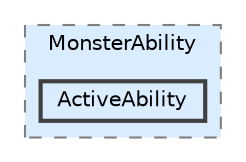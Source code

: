 digraph "Q:/IdleWave/Projet/Assets/Scripts/RogueGenesia/Survival/Monster/MonsterAbility/ActiveAbility"
{
 // LATEX_PDF_SIZE
  bgcolor="transparent";
  edge [fontname=Helvetica,fontsize=10,labelfontname=Helvetica,labelfontsize=10];
  node [fontname=Helvetica,fontsize=10,shape=box,height=0.2,width=0.4];
  compound=true
  subgraph clusterdir_538f032d2ef2b6f8ce104697cb66795e {
    graph [ bgcolor="#daedff", pencolor="grey50", label="MonsterAbility", fontname=Helvetica,fontsize=10 style="filled,dashed", URL="dir_538f032d2ef2b6f8ce104697cb66795e.html",tooltip=""]
  dir_af775dc20f44409bdfaddfdc18a8a3b0 [label="ActiveAbility", fillcolor="#daedff", color="grey25", style="filled,bold", URL="dir_af775dc20f44409bdfaddfdc18a8a3b0.html",tooltip=""];
  }
}
